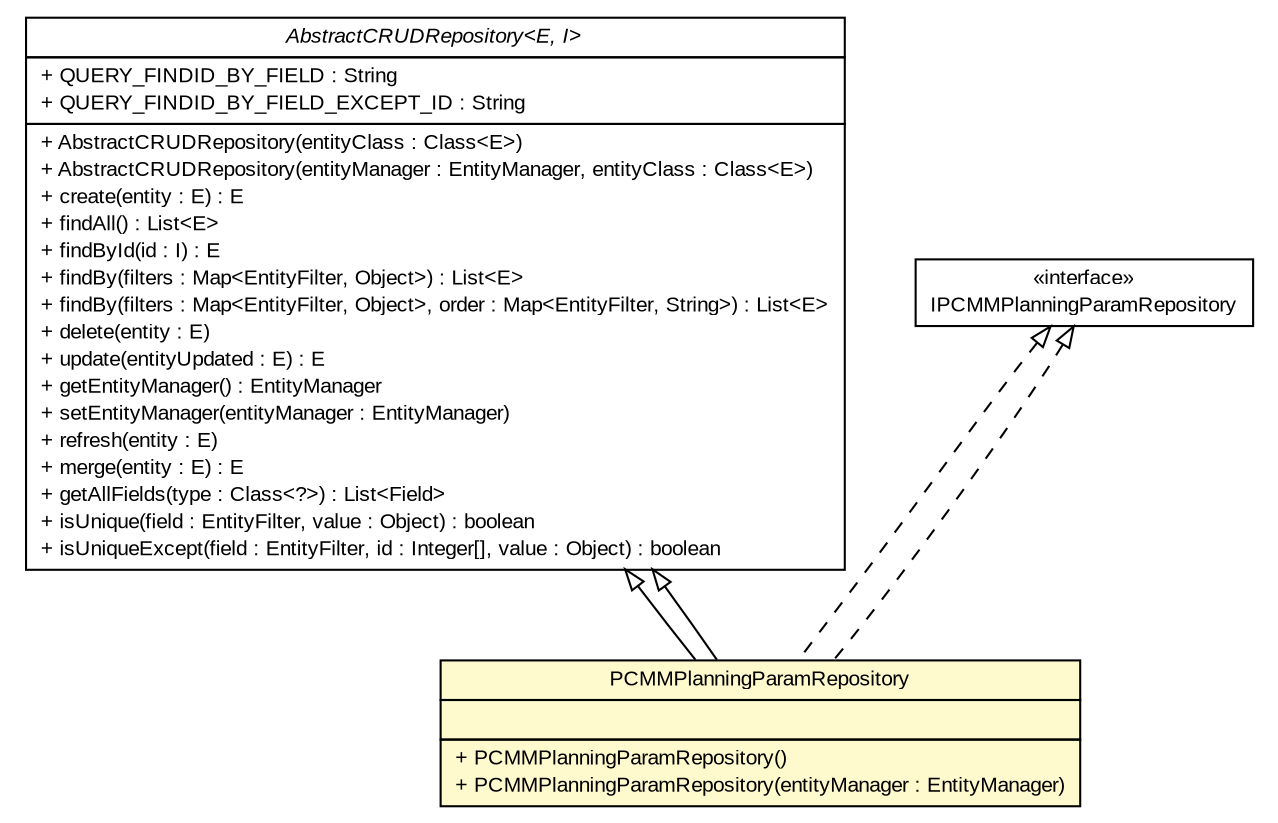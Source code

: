 #!/usr/local/bin/dot
#
# Class diagram 
# Generated by UMLGraph version R5_6-24-gf6e263 (http://www.umlgraph.org/)
#

digraph G {
	edge [fontname="arial",fontsize=10,labelfontname="arial",labelfontsize=10];
	node [fontname="arial",fontsize=10,shape=plaintext];
	nodesep=0.25;
	ranksep=0.5;
	// gov.sandia.cf.dao.AbstractCRUDRepository<E, I>
	c287645 [label=<<table title="gov.sandia.cf.dao.AbstractCRUDRepository" border="0" cellborder="1" cellspacing="0" cellpadding="2" port="p" href="../AbstractCRUDRepository.html">
		<tr><td><table border="0" cellspacing="0" cellpadding="1">
<tr><td align="center" balign="center"><font face="arial italic"> AbstractCRUDRepository&lt;E, I&gt; </font></td></tr>
		</table></td></tr>
		<tr><td><table border="0" cellspacing="0" cellpadding="1">
<tr><td align="left" balign="left"> + QUERY_FINDID_BY_FIELD : String </td></tr>
<tr><td align="left" balign="left"> + QUERY_FINDID_BY_FIELD_EXCEPT_ID : String </td></tr>
		</table></td></tr>
		<tr><td><table border="0" cellspacing="0" cellpadding="1">
<tr><td align="left" balign="left"> + AbstractCRUDRepository(entityClass : Class&lt;E&gt;) </td></tr>
<tr><td align="left" balign="left"> + AbstractCRUDRepository(entityManager : EntityManager, entityClass : Class&lt;E&gt;) </td></tr>
<tr><td align="left" balign="left"> + create(entity : E) : E </td></tr>
<tr><td align="left" balign="left"> + findAll() : List&lt;E&gt; </td></tr>
<tr><td align="left" balign="left"> + findById(id : I) : E </td></tr>
<tr><td align="left" balign="left"> + findBy(filters : Map&lt;EntityFilter, Object&gt;) : List&lt;E&gt; </td></tr>
<tr><td align="left" balign="left"> + findBy(filters : Map&lt;EntityFilter, Object&gt;, order : Map&lt;EntityFilter, String&gt;) : List&lt;E&gt; </td></tr>
<tr><td align="left" balign="left"> + delete(entity : E) </td></tr>
<tr><td align="left" balign="left"> + update(entityUpdated : E) : E </td></tr>
<tr><td align="left" balign="left"> + getEntityManager() : EntityManager </td></tr>
<tr><td align="left" balign="left"> + setEntityManager(entityManager : EntityManager) </td></tr>
<tr><td align="left" balign="left"> + refresh(entity : E) </td></tr>
<tr><td align="left" balign="left"> + merge(entity : E) : E </td></tr>
<tr><td align="left" balign="left"> + getAllFields(type : Class&lt;?&gt;) : List&lt;Field&gt; </td></tr>
<tr><td align="left" balign="left"> + isUnique(field : EntityFilter, value : Object) : boolean </td></tr>
<tr><td align="left" balign="left"> + isUniqueExcept(field : EntityFilter, id : Integer[], value : Object) : boolean </td></tr>
		</table></td></tr>
		</table>>, URL="../AbstractCRUDRepository.html", fontname="arial", fontcolor="black", fontsize=10.0];
	// gov.sandia.cf.dao.impl.PCMMPlanningParamRepository
	c287692 [label=<<table title="gov.sandia.cf.dao.impl.PCMMPlanningParamRepository" border="0" cellborder="1" cellspacing="0" cellpadding="2" port="p" bgcolor="lemonChiffon" href="./PCMMPlanningParamRepository.html">
		<tr><td><table border="0" cellspacing="0" cellpadding="1">
<tr><td align="center" balign="center"> PCMMPlanningParamRepository </td></tr>
		</table></td></tr>
		<tr><td><table border="0" cellspacing="0" cellpadding="1">
<tr><td align="left" balign="left">  </td></tr>
		</table></td></tr>
		<tr><td><table border="0" cellspacing="0" cellpadding="1">
<tr><td align="left" balign="left"> + PCMMPlanningParamRepository() </td></tr>
<tr><td align="left" balign="left"> + PCMMPlanningParamRepository(entityManager : EntityManager) </td></tr>
		</table></td></tr>
		</table>>, URL="./PCMMPlanningParamRepository.html", fontname="arial", fontcolor="black", fontsize=10.0];
	// gov.sandia.cf.dao.IPCMMPlanningParamRepository
	c287738 [label=<<table title="gov.sandia.cf.dao.IPCMMPlanningParamRepository" border="0" cellborder="1" cellspacing="0" cellpadding="2" port="p" href="../IPCMMPlanningParamRepository.html">
		<tr><td><table border="0" cellspacing="0" cellpadding="1">
<tr><td align="center" balign="center"> &#171;interface&#187; </td></tr>
<tr><td align="center" balign="center"> IPCMMPlanningParamRepository </td></tr>
		</table></td></tr>
		</table>>, URL="../IPCMMPlanningParamRepository.html", fontname="arial", fontcolor="black", fontsize=10.0];
	//gov.sandia.cf.dao.impl.PCMMPlanningParamRepository extends gov.sandia.cf.dao.AbstractCRUDRepository<gov.sandia.cf.model.PCMMPlanningParam, java.lang.Integer>
	c287645:p -> c287692:p [dir=back,arrowtail=empty];
	//gov.sandia.cf.dao.impl.PCMMPlanningParamRepository implements gov.sandia.cf.dao.IPCMMPlanningParamRepository
	c287738:p -> c287692:p [dir=back,arrowtail=empty,style=dashed];
	//gov.sandia.cf.dao.impl.PCMMPlanningParamRepository extends gov.sandia.cf.dao.AbstractCRUDRepository<gov.sandia.cf.model.PCMMPlanningParam, java.lang.Integer>
	c287645:p -> c287692:p [dir=back,arrowtail=empty];
	//gov.sandia.cf.dao.impl.PCMMPlanningParamRepository implements gov.sandia.cf.dao.IPCMMPlanningParamRepository
	c287738:p -> c287692:p [dir=back,arrowtail=empty,style=dashed];
}

